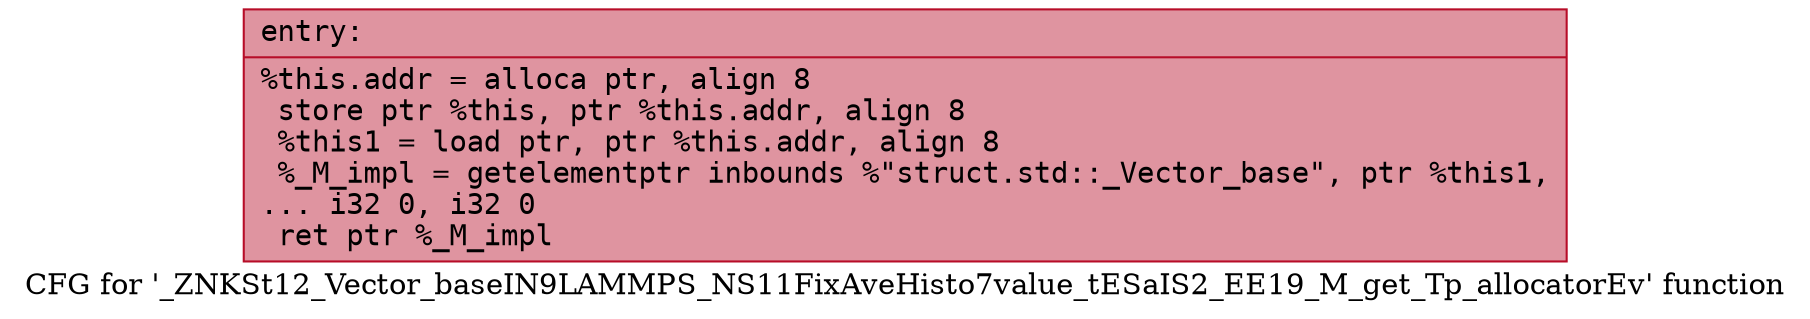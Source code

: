 digraph "CFG for '_ZNKSt12_Vector_baseIN9LAMMPS_NS11FixAveHisto7value_tESaIS2_EE19_M_get_Tp_allocatorEv' function" {
	label="CFG for '_ZNKSt12_Vector_baseIN9LAMMPS_NS11FixAveHisto7value_tESaIS2_EE19_M_get_Tp_allocatorEv' function";

	Node0x55c2f2e4f8b0 [shape=record,color="#b70d28ff", style=filled, fillcolor="#b70d2870" fontname="Courier",label="{entry:\l|  %this.addr = alloca ptr, align 8\l  store ptr %this, ptr %this.addr, align 8\l  %this1 = load ptr, ptr %this.addr, align 8\l  %_M_impl = getelementptr inbounds %\"struct.std::_Vector_base\", ptr %this1,\l... i32 0, i32 0\l  ret ptr %_M_impl\l}"];
}
